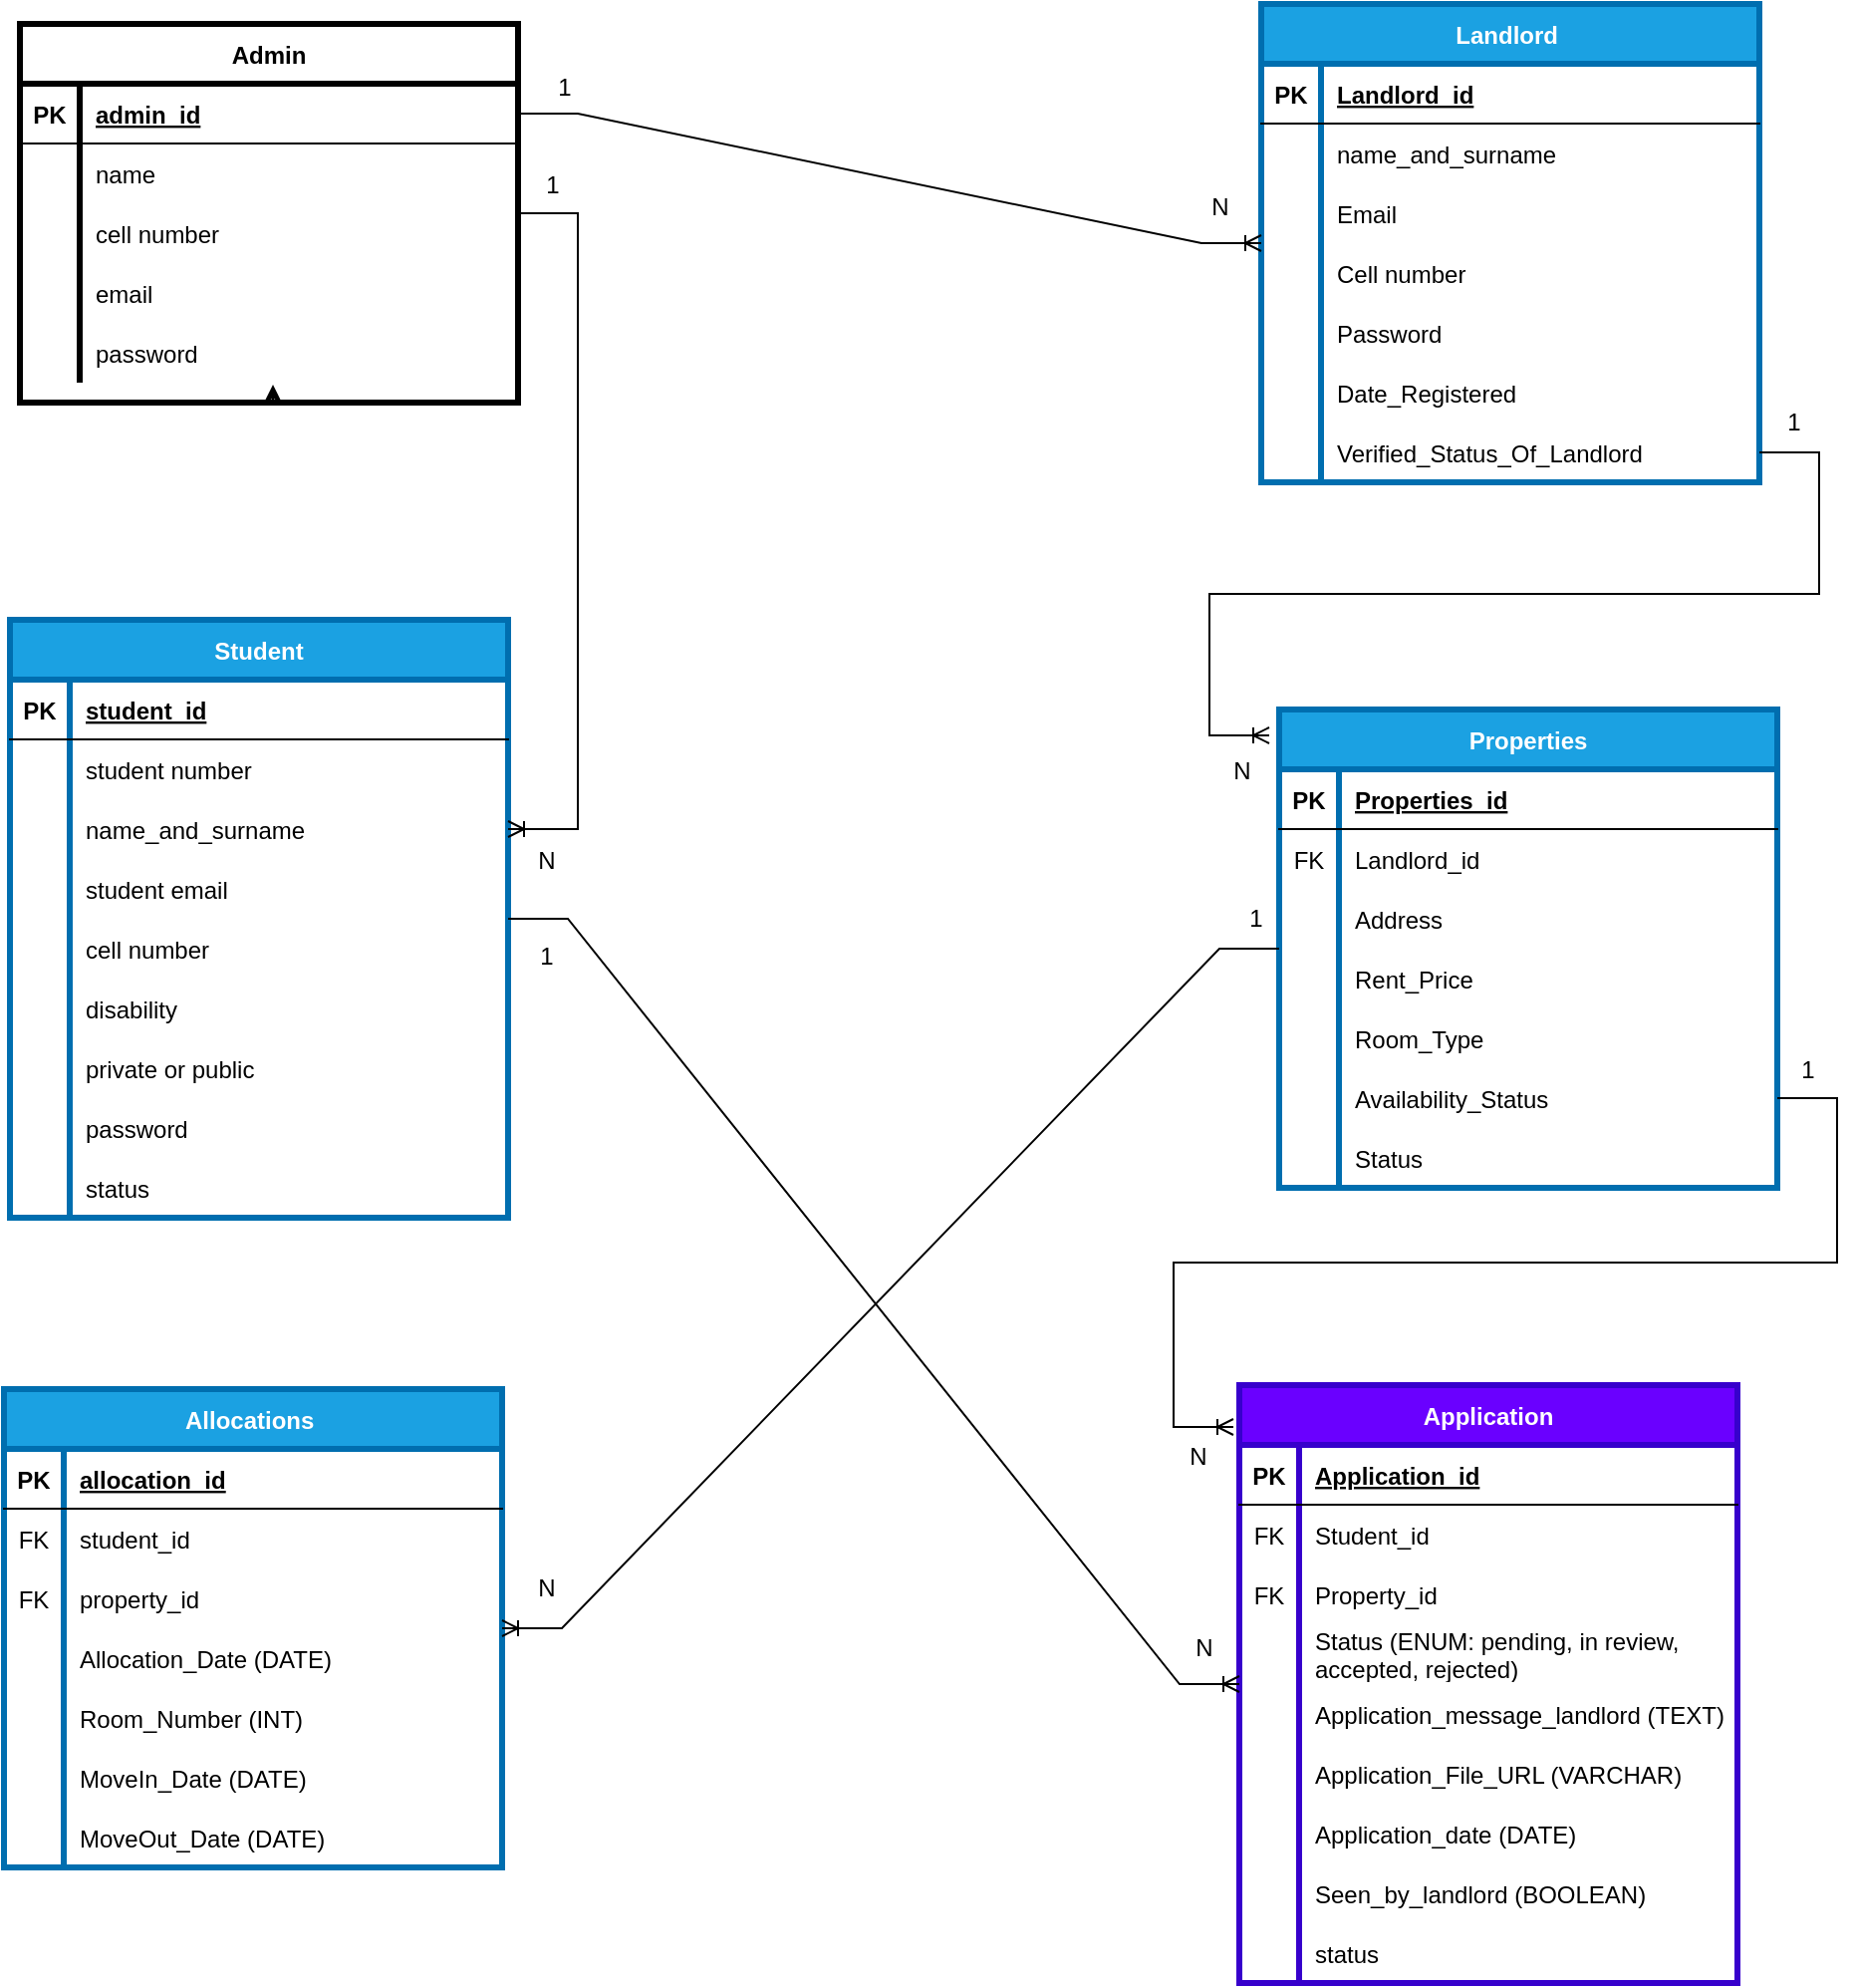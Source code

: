 <mxfile version="26.2.12">
  <diagram id="R2lEEEUBdFMjLlhIrx00" name="Page-1">
    <mxGraphModel dx="1580" dy="2187" grid="0" gridSize="10" guides="1" tooltips="1" connect="1" arrows="1" fold="1" page="1" pageScale="1" pageWidth="850" pageHeight="1100" background="light-dark(#FFFFFF,#333333)" math="0" shadow="0" extFonts="Permanent Marker^https://fonts.googleapis.com/css?family=Permanent+Marker">
      <root>
        <mxCell id="0" />
        <mxCell id="1" parent="0" />
        <mxCell id="C-vyLk0tnHw3VtMMgP7b-23" value="Admin" style="shape=table;startSize=30;container=1;collapsible=1;childLayout=tableLayout;fixedRows=1;rowLines=0;fontStyle=1;align=center;resizeLast=1;fillColor=light-dark(#FFFFFF,#FF0000);strokeColor=light-dark(#000000,#FF0000);strokeWidth=3;" parent="1" vertex="1">
          <mxGeometry x="159" y="-4" width="250" height="190" as="geometry" />
        </mxCell>
        <mxCell id="C-vyLk0tnHw3VtMMgP7b-24" value="" style="shape=partialRectangle;collapsible=0;dropTarget=0;pointerEvents=0;fillColor=none;points=[[0,0.5],[1,0.5]];portConstraint=eastwest;top=0;left=0;right=0;bottom=1;" parent="C-vyLk0tnHw3VtMMgP7b-23" vertex="1">
          <mxGeometry y="30" width="250" height="30" as="geometry" />
        </mxCell>
        <mxCell id="C-vyLk0tnHw3VtMMgP7b-25" value="PK" style="shape=partialRectangle;overflow=hidden;connectable=0;fillColor=none;top=0;left=0;bottom=0;right=0;fontStyle=1;" parent="C-vyLk0tnHw3VtMMgP7b-24" vertex="1">
          <mxGeometry width="30" height="30" as="geometry">
            <mxRectangle width="30" height="30" as="alternateBounds" />
          </mxGeometry>
        </mxCell>
        <mxCell id="C-vyLk0tnHw3VtMMgP7b-26" value="admin_id" style="shape=partialRectangle;overflow=hidden;connectable=0;fillColor=none;top=0;left=0;bottom=0;right=0;align=left;spacingLeft=6;fontStyle=5;" parent="C-vyLk0tnHw3VtMMgP7b-24" vertex="1">
          <mxGeometry x="30" width="220" height="30" as="geometry">
            <mxRectangle width="220" height="30" as="alternateBounds" />
          </mxGeometry>
        </mxCell>
        <mxCell id="C-vyLk0tnHw3VtMMgP7b-27" value="" style="shape=partialRectangle;collapsible=0;dropTarget=0;pointerEvents=0;fillColor=none;points=[[0,0.5],[1,0.5]];portConstraint=eastwest;top=0;left=0;right=0;bottom=0;" parent="C-vyLk0tnHw3VtMMgP7b-23" vertex="1">
          <mxGeometry y="60" width="250" height="30" as="geometry" />
        </mxCell>
        <mxCell id="C-vyLk0tnHw3VtMMgP7b-28" value="" style="shape=partialRectangle;overflow=hidden;connectable=0;fillColor=none;top=0;left=0;bottom=0;right=0;" parent="C-vyLk0tnHw3VtMMgP7b-27" vertex="1">
          <mxGeometry width="30" height="30" as="geometry">
            <mxRectangle width="30" height="30" as="alternateBounds" />
          </mxGeometry>
        </mxCell>
        <mxCell id="C-vyLk0tnHw3VtMMgP7b-29" value="name " style="shape=partialRectangle;overflow=hidden;connectable=0;fillColor=none;top=0;left=0;bottom=0;right=0;align=left;spacingLeft=6;" parent="C-vyLk0tnHw3VtMMgP7b-27" vertex="1">
          <mxGeometry x="30" width="220" height="30" as="geometry">
            <mxRectangle width="220" height="30" as="alternateBounds" />
          </mxGeometry>
        </mxCell>
        <mxCell id="-MiXcovGbyeg5kzN_aDn-31" style="shape=partialRectangle;collapsible=0;dropTarget=0;pointerEvents=0;fillColor=none;points=[[0,0.5],[1,0.5]];portConstraint=eastwest;top=0;left=0;right=0;bottom=0;" vertex="1" parent="C-vyLk0tnHw3VtMMgP7b-23">
          <mxGeometry y="90" width="250" height="30" as="geometry" />
        </mxCell>
        <mxCell id="-MiXcovGbyeg5kzN_aDn-32" style="shape=partialRectangle;overflow=hidden;connectable=0;fillColor=none;top=0;left=0;bottom=0;right=0;" vertex="1" parent="-MiXcovGbyeg5kzN_aDn-31">
          <mxGeometry width="30" height="30" as="geometry">
            <mxRectangle width="30" height="30" as="alternateBounds" />
          </mxGeometry>
        </mxCell>
        <mxCell id="-MiXcovGbyeg5kzN_aDn-33" value="cell number " style="shape=partialRectangle;overflow=hidden;connectable=0;fillColor=none;top=0;left=0;bottom=0;right=0;align=left;spacingLeft=6;" vertex="1" parent="-MiXcovGbyeg5kzN_aDn-31">
          <mxGeometry x="30" width="220" height="30" as="geometry">
            <mxRectangle width="220" height="30" as="alternateBounds" />
          </mxGeometry>
        </mxCell>
        <mxCell id="-MiXcovGbyeg5kzN_aDn-28" style="shape=partialRectangle;collapsible=0;dropTarget=0;pointerEvents=0;fillColor=none;points=[[0,0.5],[1,0.5]];portConstraint=eastwest;top=0;left=0;right=0;bottom=0;" vertex="1" parent="C-vyLk0tnHw3VtMMgP7b-23">
          <mxGeometry y="120" width="250" height="30" as="geometry" />
        </mxCell>
        <mxCell id="-MiXcovGbyeg5kzN_aDn-29" style="shape=partialRectangle;overflow=hidden;connectable=0;fillColor=none;top=0;left=0;bottom=0;right=0;strokeColor=light-dark(#000000,#FF0000);strokeWidth=3;" vertex="1" parent="-MiXcovGbyeg5kzN_aDn-28">
          <mxGeometry width="30" height="30" as="geometry">
            <mxRectangle width="30" height="30" as="alternateBounds" />
          </mxGeometry>
        </mxCell>
        <mxCell id="-MiXcovGbyeg5kzN_aDn-30" value="email" style="shape=partialRectangle;overflow=hidden;connectable=0;fillColor=none;top=0;left=0;bottom=0;right=0;align=left;spacingLeft=6;" vertex="1" parent="-MiXcovGbyeg5kzN_aDn-28">
          <mxGeometry x="30" width="220" height="30" as="geometry">
            <mxRectangle width="220" height="30" as="alternateBounds" />
          </mxGeometry>
        </mxCell>
        <mxCell id="-MiXcovGbyeg5kzN_aDn-25" style="shape=partialRectangle;collapsible=0;dropTarget=0;pointerEvents=0;fillColor=none;points=[[0,0.5],[1,0.5]];portConstraint=eastwest;top=0;left=0;right=0;bottom=0;" vertex="1" parent="C-vyLk0tnHw3VtMMgP7b-23">
          <mxGeometry y="150" width="250" height="30" as="geometry" />
        </mxCell>
        <mxCell id="-MiXcovGbyeg5kzN_aDn-26" style="shape=partialRectangle;overflow=hidden;connectable=0;fillColor=none;top=0;left=0;bottom=0;right=0;" vertex="1" parent="-MiXcovGbyeg5kzN_aDn-25">
          <mxGeometry width="30" height="30" as="geometry">
            <mxRectangle width="30" height="30" as="alternateBounds" />
          </mxGeometry>
        </mxCell>
        <mxCell id="-MiXcovGbyeg5kzN_aDn-27" value="password" style="shape=partialRectangle;overflow=hidden;connectable=0;fillColor=none;top=0;left=0;bottom=0;right=0;align=left;spacingLeft=6;" vertex="1" parent="-MiXcovGbyeg5kzN_aDn-25">
          <mxGeometry x="30" width="220" height="30" as="geometry">
            <mxRectangle width="220" height="30" as="alternateBounds" />
          </mxGeometry>
        </mxCell>
        <mxCell id="-MiXcovGbyeg5kzN_aDn-34" style="edgeStyle=orthogonalEdgeStyle;rounded=0;orthogonalLoop=1;jettySize=auto;html=1;exitX=0.5;exitY=1;exitDx=0;exitDy=0;entryX=0.508;entryY=1.033;entryDx=0;entryDy=0;entryPerimeter=0;" edge="1" parent="C-vyLk0tnHw3VtMMgP7b-23" source="C-vyLk0tnHw3VtMMgP7b-23" target="-MiXcovGbyeg5kzN_aDn-25">
          <mxGeometry relative="1" as="geometry" />
        </mxCell>
        <mxCell id="-MiXcovGbyeg5kzN_aDn-36" value="Student" style="shape=table;startSize=30;container=1;collapsible=1;childLayout=tableLayout;fixedRows=1;rowLines=0;fontStyle=1;align=center;resizeLast=1;fillColor=light-dark(#1BA1E2,#1805C4);fontColor=light-dark(#FFFFFF,#FFFFFF);strokeColor=light-dark(#006EAF,#280BE7);strokeWidth=3;labelBackgroundColor=none;" vertex="1" parent="1">
          <mxGeometry x="154" y="295" width="250" height="300" as="geometry" />
        </mxCell>
        <mxCell id="-MiXcovGbyeg5kzN_aDn-37" value="" style="shape=partialRectangle;collapsible=0;dropTarget=0;pointerEvents=0;fillColor=none;points=[[0,0.5],[1,0.5]];portConstraint=eastwest;top=0;left=0;right=0;bottom=1;" vertex="1" parent="-MiXcovGbyeg5kzN_aDn-36">
          <mxGeometry y="30" width="250" height="30" as="geometry" />
        </mxCell>
        <mxCell id="-MiXcovGbyeg5kzN_aDn-38" value="PK" style="shape=partialRectangle;overflow=hidden;connectable=0;fillColor=none;top=0;left=0;bottom=0;right=0;fontStyle=1;" vertex="1" parent="-MiXcovGbyeg5kzN_aDn-37">
          <mxGeometry width="30" height="30" as="geometry">
            <mxRectangle width="30" height="30" as="alternateBounds" />
          </mxGeometry>
        </mxCell>
        <mxCell id="-MiXcovGbyeg5kzN_aDn-39" value="student_id" style="shape=partialRectangle;overflow=hidden;connectable=0;fillColor=none;top=0;left=0;bottom=0;right=0;align=left;spacingLeft=6;fontStyle=5;" vertex="1" parent="-MiXcovGbyeg5kzN_aDn-37">
          <mxGeometry x="30" width="220" height="30" as="geometry">
            <mxRectangle width="220" height="30" as="alternateBounds" />
          </mxGeometry>
        </mxCell>
        <mxCell id="-MiXcovGbyeg5kzN_aDn-40" value="" style="shape=partialRectangle;collapsible=0;dropTarget=0;pointerEvents=0;fillColor=none;points=[[0,0.5],[1,0.5]];portConstraint=eastwest;top=0;left=0;right=0;bottom=0;" vertex="1" parent="-MiXcovGbyeg5kzN_aDn-36">
          <mxGeometry y="60" width="250" height="30" as="geometry" />
        </mxCell>
        <mxCell id="-MiXcovGbyeg5kzN_aDn-41" value="" style="shape=partialRectangle;overflow=hidden;connectable=0;fillColor=none;top=0;left=0;bottom=0;right=0;" vertex="1" parent="-MiXcovGbyeg5kzN_aDn-40">
          <mxGeometry width="30" height="30" as="geometry">
            <mxRectangle width="30" height="30" as="alternateBounds" />
          </mxGeometry>
        </mxCell>
        <mxCell id="-MiXcovGbyeg5kzN_aDn-42" value="student number" style="shape=partialRectangle;overflow=hidden;connectable=0;fillColor=none;top=0;left=0;bottom=0;right=0;align=left;spacingLeft=6;" vertex="1" parent="-MiXcovGbyeg5kzN_aDn-40">
          <mxGeometry x="30" width="220" height="30" as="geometry">
            <mxRectangle width="220" height="30" as="alternateBounds" />
          </mxGeometry>
        </mxCell>
        <mxCell id="-MiXcovGbyeg5kzN_aDn-43" style="shape=partialRectangle;collapsible=0;dropTarget=0;pointerEvents=0;fillColor=none;points=[[0,0.5],[1,0.5]];portConstraint=eastwest;top=0;left=0;right=0;bottom=0;" vertex="1" parent="-MiXcovGbyeg5kzN_aDn-36">
          <mxGeometry y="90" width="250" height="30" as="geometry" />
        </mxCell>
        <mxCell id="-MiXcovGbyeg5kzN_aDn-44" style="shape=partialRectangle;overflow=hidden;connectable=0;fillColor=none;top=0;left=0;bottom=0;right=0;" vertex="1" parent="-MiXcovGbyeg5kzN_aDn-43">
          <mxGeometry width="30" height="30" as="geometry">
            <mxRectangle width="30" height="30" as="alternateBounds" />
          </mxGeometry>
        </mxCell>
        <mxCell id="-MiXcovGbyeg5kzN_aDn-45" value="name_and_surname" style="shape=partialRectangle;overflow=hidden;connectable=0;fillColor=none;top=0;left=0;bottom=0;right=0;align=left;spacingLeft=6;" vertex="1" parent="-MiXcovGbyeg5kzN_aDn-43">
          <mxGeometry x="30" width="220" height="30" as="geometry">
            <mxRectangle width="220" height="30" as="alternateBounds" />
          </mxGeometry>
        </mxCell>
        <mxCell id="-MiXcovGbyeg5kzN_aDn-46" value="" style="shape=partialRectangle;collapsible=0;dropTarget=0;pointerEvents=0;fillColor=none;points=[[0,0.5],[1,0.5]];portConstraint=eastwest;top=0;left=0;right=0;bottom=0;" vertex="1" parent="-MiXcovGbyeg5kzN_aDn-36">
          <mxGeometry y="120" width="250" height="30" as="geometry" />
        </mxCell>
        <mxCell id="-MiXcovGbyeg5kzN_aDn-47" value="" style="shape=partialRectangle;overflow=hidden;connectable=0;fillColor=none;top=0;left=0;bottom=0;right=0;" vertex="1" parent="-MiXcovGbyeg5kzN_aDn-46">
          <mxGeometry width="30" height="30" as="geometry">
            <mxRectangle width="30" height="30" as="alternateBounds" />
          </mxGeometry>
        </mxCell>
        <mxCell id="-MiXcovGbyeg5kzN_aDn-48" value="student email" style="shape=partialRectangle;overflow=hidden;connectable=0;fillColor=none;top=0;left=0;bottom=0;right=0;align=left;spacingLeft=6;" vertex="1" parent="-MiXcovGbyeg5kzN_aDn-46">
          <mxGeometry x="30" width="220" height="30" as="geometry">
            <mxRectangle width="220" height="30" as="alternateBounds" />
          </mxGeometry>
        </mxCell>
        <mxCell id="-MiXcovGbyeg5kzN_aDn-49" style="shape=partialRectangle;collapsible=0;dropTarget=0;pointerEvents=0;fillColor=none;points=[[0,0.5],[1,0.5]];portConstraint=eastwest;top=0;left=0;right=0;bottom=0;" vertex="1" parent="-MiXcovGbyeg5kzN_aDn-36">
          <mxGeometry y="150" width="250" height="30" as="geometry" />
        </mxCell>
        <mxCell id="-MiXcovGbyeg5kzN_aDn-50" style="shape=partialRectangle;overflow=hidden;connectable=0;fillColor=none;top=0;left=0;bottom=0;right=0;" vertex="1" parent="-MiXcovGbyeg5kzN_aDn-49">
          <mxGeometry width="30" height="30" as="geometry">
            <mxRectangle width="30" height="30" as="alternateBounds" />
          </mxGeometry>
        </mxCell>
        <mxCell id="-MiXcovGbyeg5kzN_aDn-51" value="cell number" style="shape=partialRectangle;overflow=hidden;connectable=0;fillColor=none;top=0;left=0;bottom=0;right=0;align=left;spacingLeft=6;" vertex="1" parent="-MiXcovGbyeg5kzN_aDn-49">
          <mxGeometry x="30" width="220" height="30" as="geometry">
            <mxRectangle width="220" height="30" as="alternateBounds" />
          </mxGeometry>
        </mxCell>
        <mxCell id="-MiXcovGbyeg5kzN_aDn-52" style="shape=partialRectangle;collapsible=0;dropTarget=0;pointerEvents=0;fillColor=none;points=[[0,0.5],[1,0.5]];portConstraint=eastwest;top=0;left=0;right=0;bottom=0;" vertex="1" parent="-MiXcovGbyeg5kzN_aDn-36">
          <mxGeometry y="180" width="250" height="30" as="geometry" />
        </mxCell>
        <mxCell id="-MiXcovGbyeg5kzN_aDn-53" style="shape=partialRectangle;overflow=hidden;connectable=0;fillColor=none;top=0;left=0;bottom=0;right=0;" vertex="1" parent="-MiXcovGbyeg5kzN_aDn-52">
          <mxGeometry width="30" height="30" as="geometry">
            <mxRectangle width="30" height="30" as="alternateBounds" />
          </mxGeometry>
        </mxCell>
        <mxCell id="-MiXcovGbyeg5kzN_aDn-54" value="disability" style="shape=partialRectangle;overflow=hidden;connectable=0;fillColor=none;top=0;left=0;bottom=0;right=0;align=left;spacingLeft=6;" vertex="1" parent="-MiXcovGbyeg5kzN_aDn-52">
          <mxGeometry x="30" width="220" height="30" as="geometry">
            <mxRectangle width="220" height="30" as="alternateBounds" />
          </mxGeometry>
        </mxCell>
        <mxCell id="-MiXcovGbyeg5kzN_aDn-55" style="shape=partialRectangle;collapsible=0;dropTarget=0;pointerEvents=0;fillColor=none;points=[[0,0.5],[1,0.5]];portConstraint=eastwest;top=0;left=0;right=0;bottom=0;" vertex="1" parent="-MiXcovGbyeg5kzN_aDn-36">
          <mxGeometry y="210" width="250" height="30" as="geometry" />
        </mxCell>
        <mxCell id="-MiXcovGbyeg5kzN_aDn-56" style="shape=partialRectangle;overflow=hidden;connectable=0;fillColor=none;top=0;left=0;bottom=0;right=0;" vertex="1" parent="-MiXcovGbyeg5kzN_aDn-55">
          <mxGeometry width="30" height="30" as="geometry">
            <mxRectangle width="30" height="30" as="alternateBounds" />
          </mxGeometry>
        </mxCell>
        <mxCell id="-MiXcovGbyeg5kzN_aDn-57" value="private or public" style="shape=partialRectangle;overflow=hidden;connectable=0;fillColor=none;top=0;left=0;bottom=0;right=0;align=left;spacingLeft=6;" vertex="1" parent="-MiXcovGbyeg5kzN_aDn-55">
          <mxGeometry x="30" width="220" height="30" as="geometry">
            <mxRectangle width="220" height="30" as="alternateBounds" />
          </mxGeometry>
        </mxCell>
        <mxCell id="-MiXcovGbyeg5kzN_aDn-58" style="shape=partialRectangle;collapsible=0;dropTarget=0;pointerEvents=0;fillColor=none;points=[[0,0.5],[1,0.5]];portConstraint=eastwest;top=0;left=0;right=0;bottom=0;" vertex="1" parent="-MiXcovGbyeg5kzN_aDn-36">
          <mxGeometry y="240" width="250" height="30" as="geometry" />
        </mxCell>
        <mxCell id="-MiXcovGbyeg5kzN_aDn-59" style="shape=partialRectangle;overflow=hidden;connectable=0;fillColor=none;top=0;left=0;bottom=0;right=0;" vertex="1" parent="-MiXcovGbyeg5kzN_aDn-58">
          <mxGeometry width="30" height="30" as="geometry">
            <mxRectangle width="30" height="30" as="alternateBounds" />
          </mxGeometry>
        </mxCell>
        <mxCell id="-MiXcovGbyeg5kzN_aDn-60" value="password" style="shape=partialRectangle;overflow=hidden;connectable=0;fillColor=none;top=0;left=0;bottom=0;right=0;align=left;spacingLeft=6;" vertex="1" parent="-MiXcovGbyeg5kzN_aDn-58">
          <mxGeometry x="30" width="220" height="30" as="geometry">
            <mxRectangle width="220" height="30" as="alternateBounds" />
          </mxGeometry>
        </mxCell>
        <mxCell id="-MiXcovGbyeg5kzN_aDn-61" style="shape=partialRectangle;collapsible=0;dropTarget=0;pointerEvents=0;fillColor=none;points=[[0,0.5],[1,0.5]];portConstraint=eastwest;top=0;left=0;right=0;bottom=0;" vertex="1" parent="-MiXcovGbyeg5kzN_aDn-36">
          <mxGeometry y="270" width="250" height="30" as="geometry" />
        </mxCell>
        <mxCell id="-MiXcovGbyeg5kzN_aDn-62" style="shape=partialRectangle;overflow=hidden;connectable=0;fillColor=none;top=0;left=0;bottom=0;right=0;" vertex="1" parent="-MiXcovGbyeg5kzN_aDn-61">
          <mxGeometry width="30" height="30" as="geometry">
            <mxRectangle width="30" height="30" as="alternateBounds" />
          </mxGeometry>
        </mxCell>
        <mxCell id="-MiXcovGbyeg5kzN_aDn-63" value="status" style="shape=partialRectangle;overflow=hidden;connectable=0;fillColor=none;top=0;left=0;bottom=0;right=0;align=left;spacingLeft=6;" vertex="1" parent="-MiXcovGbyeg5kzN_aDn-61">
          <mxGeometry x="30" width="220" height="30" as="geometry">
            <mxRectangle width="220" height="30" as="alternateBounds" />
          </mxGeometry>
        </mxCell>
        <mxCell id="-MiXcovGbyeg5kzN_aDn-64" value="Properties" style="shape=table;startSize=30;container=1;collapsible=1;childLayout=tableLayout;fixedRows=1;rowLines=0;fontStyle=1;align=center;resizeLast=1;fillColor=light-dark(#1BA1E2,#8F00FF);fontColor=light-dark(#FFFFFF,#FFFFFF);strokeColor=light-dark(#006EAF,#8F00FF);strokeWidth=3;labelBackgroundColor=none;" vertex="1" parent="1">
          <mxGeometry x="791" y="340" width="250" height="240" as="geometry" />
        </mxCell>
        <mxCell id="-MiXcovGbyeg5kzN_aDn-65" value="" style="shape=partialRectangle;collapsible=0;dropTarget=0;pointerEvents=0;fillColor=none;points=[[0,0.5],[1,0.5]];portConstraint=eastwest;top=0;left=0;right=0;bottom=1;" vertex="1" parent="-MiXcovGbyeg5kzN_aDn-64">
          <mxGeometry y="30" width="250" height="30" as="geometry" />
        </mxCell>
        <mxCell id="-MiXcovGbyeg5kzN_aDn-66" value="PK" style="shape=partialRectangle;overflow=hidden;connectable=0;fillColor=none;top=0;left=0;bottom=0;right=0;fontStyle=1;" vertex="1" parent="-MiXcovGbyeg5kzN_aDn-65">
          <mxGeometry width="30" height="30" as="geometry">
            <mxRectangle width="30" height="30" as="alternateBounds" />
          </mxGeometry>
        </mxCell>
        <mxCell id="-MiXcovGbyeg5kzN_aDn-67" value="Properties_id" style="shape=partialRectangle;overflow=hidden;connectable=0;fillColor=none;top=0;left=0;bottom=0;right=0;align=left;spacingLeft=6;fontStyle=5;" vertex="1" parent="-MiXcovGbyeg5kzN_aDn-65">
          <mxGeometry x="30" width="220" height="30" as="geometry">
            <mxRectangle width="220" height="30" as="alternateBounds" />
          </mxGeometry>
        </mxCell>
        <mxCell id="-MiXcovGbyeg5kzN_aDn-68" value="" style="shape=partialRectangle;collapsible=0;dropTarget=0;pointerEvents=0;fillColor=none;points=[[0,0.5],[1,0.5]];portConstraint=eastwest;top=0;left=0;right=0;bottom=0;" vertex="1" parent="-MiXcovGbyeg5kzN_aDn-64">
          <mxGeometry y="60" width="250" height="30" as="geometry" />
        </mxCell>
        <mxCell id="-MiXcovGbyeg5kzN_aDn-69" value="FK" style="shape=partialRectangle;overflow=hidden;connectable=0;fillColor=none;top=0;left=0;bottom=0;right=0;" vertex="1" parent="-MiXcovGbyeg5kzN_aDn-68">
          <mxGeometry width="30" height="30" as="geometry">
            <mxRectangle width="30" height="30" as="alternateBounds" />
          </mxGeometry>
        </mxCell>
        <mxCell id="-MiXcovGbyeg5kzN_aDn-70" value="Landlord_id" style="shape=partialRectangle;overflow=hidden;connectable=0;fillColor=none;top=0;left=0;bottom=0;right=0;align=left;spacingLeft=6;" vertex="1" parent="-MiXcovGbyeg5kzN_aDn-68">
          <mxGeometry x="30" width="220" height="30" as="geometry">
            <mxRectangle width="220" height="30" as="alternateBounds" />
          </mxGeometry>
        </mxCell>
        <mxCell id="-MiXcovGbyeg5kzN_aDn-71" style="shape=partialRectangle;collapsible=0;dropTarget=0;pointerEvents=0;fillColor=none;points=[[0,0.5],[1,0.5]];portConstraint=eastwest;top=0;left=0;right=0;bottom=0;" vertex="1" parent="-MiXcovGbyeg5kzN_aDn-64">
          <mxGeometry y="90" width="250" height="30" as="geometry" />
        </mxCell>
        <mxCell id="-MiXcovGbyeg5kzN_aDn-72" style="shape=partialRectangle;overflow=hidden;connectable=0;fillColor=none;top=0;left=0;bottom=0;right=0;" vertex="1" parent="-MiXcovGbyeg5kzN_aDn-71">
          <mxGeometry width="30" height="30" as="geometry">
            <mxRectangle width="30" height="30" as="alternateBounds" />
          </mxGeometry>
        </mxCell>
        <mxCell id="-MiXcovGbyeg5kzN_aDn-73" value="Address" style="shape=partialRectangle;overflow=hidden;connectable=0;fillColor=none;top=0;left=0;bottom=0;right=0;align=left;spacingLeft=6;" vertex="1" parent="-MiXcovGbyeg5kzN_aDn-71">
          <mxGeometry x="30" width="220" height="30" as="geometry">
            <mxRectangle width="220" height="30" as="alternateBounds" />
          </mxGeometry>
        </mxCell>
        <mxCell id="-MiXcovGbyeg5kzN_aDn-74" value="" style="shape=partialRectangle;collapsible=0;dropTarget=0;pointerEvents=0;fillColor=none;points=[[0,0.5],[1,0.5]];portConstraint=eastwest;top=0;left=0;right=0;bottom=0;" vertex="1" parent="-MiXcovGbyeg5kzN_aDn-64">
          <mxGeometry y="120" width="250" height="30" as="geometry" />
        </mxCell>
        <mxCell id="-MiXcovGbyeg5kzN_aDn-75" value="" style="shape=partialRectangle;overflow=hidden;connectable=0;fillColor=none;top=0;left=0;bottom=0;right=0;" vertex="1" parent="-MiXcovGbyeg5kzN_aDn-74">
          <mxGeometry width="30" height="30" as="geometry">
            <mxRectangle width="30" height="30" as="alternateBounds" />
          </mxGeometry>
        </mxCell>
        <mxCell id="-MiXcovGbyeg5kzN_aDn-76" value="Rent_Price" style="shape=partialRectangle;overflow=hidden;connectable=0;fillColor=none;top=0;left=0;bottom=0;right=0;align=left;spacingLeft=6;" vertex="1" parent="-MiXcovGbyeg5kzN_aDn-74">
          <mxGeometry x="30" width="220" height="30" as="geometry">
            <mxRectangle width="220" height="30" as="alternateBounds" />
          </mxGeometry>
        </mxCell>
        <mxCell id="-MiXcovGbyeg5kzN_aDn-77" style="shape=partialRectangle;collapsible=0;dropTarget=0;pointerEvents=0;fillColor=none;points=[[0,0.5],[1,0.5]];portConstraint=eastwest;top=0;left=0;right=0;bottom=0;" vertex="1" parent="-MiXcovGbyeg5kzN_aDn-64">
          <mxGeometry y="150" width="250" height="30" as="geometry" />
        </mxCell>
        <mxCell id="-MiXcovGbyeg5kzN_aDn-78" style="shape=partialRectangle;overflow=hidden;connectable=0;fillColor=none;top=0;left=0;bottom=0;right=0;" vertex="1" parent="-MiXcovGbyeg5kzN_aDn-77">
          <mxGeometry width="30" height="30" as="geometry">
            <mxRectangle width="30" height="30" as="alternateBounds" />
          </mxGeometry>
        </mxCell>
        <mxCell id="-MiXcovGbyeg5kzN_aDn-79" value="Room_Type" style="shape=partialRectangle;overflow=hidden;connectable=0;fillColor=none;top=0;left=0;bottom=0;right=0;align=left;spacingLeft=6;" vertex="1" parent="-MiXcovGbyeg5kzN_aDn-77">
          <mxGeometry x="30" width="220" height="30" as="geometry">
            <mxRectangle width="220" height="30" as="alternateBounds" />
          </mxGeometry>
        </mxCell>
        <mxCell id="-MiXcovGbyeg5kzN_aDn-80" style="shape=partialRectangle;collapsible=0;dropTarget=0;pointerEvents=0;fillColor=none;points=[[0,0.5],[1,0.5]];portConstraint=eastwest;top=0;left=0;right=0;bottom=0;" vertex="1" parent="-MiXcovGbyeg5kzN_aDn-64">
          <mxGeometry y="180" width="250" height="30" as="geometry" />
        </mxCell>
        <mxCell id="-MiXcovGbyeg5kzN_aDn-81" style="shape=partialRectangle;overflow=hidden;connectable=0;fillColor=none;top=0;left=0;bottom=0;right=0;" vertex="1" parent="-MiXcovGbyeg5kzN_aDn-80">
          <mxGeometry width="30" height="30" as="geometry">
            <mxRectangle width="30" height="30" as="alternateBounds" />
          </mxGeometry>
        </mxCell>
        <mxCell id="-MiXcovGbyeg5kzN_aDn-82" value="Availability_Status" style="shape=partialRectangle;overflow=hidden;connectable=0;fillColor=none;top=0;left=0;bottom=0;right=0;align=left;spacingLeft=6;" vertex="1" parent="-MiXcovGbyeg5kzN_aDn-80">
          <mxGeometry x="30" width="220" height="30" as="geometry">
            <mxRectangle width="220" height="30" as="alternateBounds" />
          </mxGeometry>
        </mxCell>
        <mxCell id="-MiXcovGbyeg5kzN_aDn-166" style="shape=partialRectangle;collapsible=0;dropTarget=0;pointerEvents=0;fillColor=none;points=[[0,0.5],[1,0.5]];portConstraint=eastwest;top=0;left=0;right=0;bottom=0;" vertex="1" parent="-MiXcovGbyeg5kzN_aDn-64">
          <mxGeometry y="210" width="250" height="30" as="geometry" />
        </mxCell>
        <mxCell id="-MiXcovGbyeg5kzN_aDn-167" style="shape=partialRectangle;overflow=hidden;connectable=0;fillColor=none;top=0;left=0;bottom=0;right=0;" vertex="1" parent="-MiXcovGbyeg5kzN_aDn-166">
          <mxGeometry width="30" height="30" as="geometry">
            <mxRectangle width="30" height="30" as="alternateBounds" />
          </mxGeometry>
        </mxCell>
        <mxCell id="-MiXcovGbyeg5kzN_aDn-168" value="Status" style="shape=partialRectangle;overflow=hidden;connectable=0;fillColor=none;top=0;left=0;bottom=0;right=0;align=left;spacingLeft=6;" vertex="1" parent="-MiXcovGbyeg5kzN_aDn-166">
          <mxGeometry x="30" width="220" height="30" as="geometry">
            <mxRectangle width="220" height="30" as="alternateBounds" />
          </mxGeometry>
        </mxCell>
        <mxCell id="-MiXcovGbyeg5kzN_aDn-92" value="Application" style="shape=table;startSize=30;container=1;collapsible=1;childLayout=tableLayout;fixedRows=1;rowLines=0;fontStyle=1;align=center;resizeLast=1;fillColor=light-dark(#6A00FF,#CC00CC);fontColor=#ffffff;strokeColor=light-dark(#3700CC,#CC00CC);strokeWidth=3;labelBackgroundColor=none;" vertex="1" parent="1">
          <mxGeometry x="771" y="679" width="250" height="300" as="geometry" />
        </mxCell>
        <mxCell id="-MiXcovGbyeg5kzN_aDn-93" value="" style="shape=partialRectangle;collapsible=0;dropTarget=0;pointerEvents=0;fillColor=none;points=[[0,0.5],[1,0.5]];portConstraint=eastwest;top=0;left=0;right=0;bottom=1;" vertex="1" parent="-MiXcovGbyeg5kzN_aDn-92">
          <mxGeometry y="30" width="250" height="30" as="geometry" />
        </mxCell>
        <mxCell id="-MiXcovGbyeg5kzN_aDn-94" value="PK" style="shape=partialRectangle;overflow=hidden;connectable=0;fillColor=none;top=0;left=0;bottom=0;right=0;fontStyle=1;" vertex="1" parent="-MiXcovGbyeg5kzN_aDn-93">
          <mxGeometry width="30" height="30" as="geometry">
            <mxRectangle width="30" height="30" as="alternateBounds" />
          </mxGeometry>
        </mxCell>
        <mxCell id="-MiXcovGbyeg5kzN_aDn-95" value="Application_id" style="shape=partialRectangle;overflow=hidden;connectable=0;fillColor=none;top=0;left=0;bottom=0;right=0;align=left;spacingLeft=6;fontStyle=5;" vertex="1" parent="-MiXcovGbyeg5kzN_aDn-93">
          <mxGeometry x="30" width="220" height="30" as="geometry">
            <mxRectangle width="220" height="30" as="alternateBounds" />
          </mxGeometry>
        </mxCell>
        <mxCell id="-MiXcovGbyeg5kzN_aDn-96" value="" style="shape=partialRectangle;collapsible=0;dropTarget=0;pointerEvents=0;fillColor=none;points=[[0,0.5],[1,0.5]];portConstraint=eastwest;top=0;left=0;right=0;bottom=0;" vertex="1" parent="-MiXcovGbyeg5kzN_aDn-92">
          <mxGeometry y="60" width="250" height="30" as="geometry" />
        </mxCell>
        <mxCell id="-MiXcovGbyeg5kzN_aDn-97" value="FK" style="shape=partialRectangle;overflow=hidden;connectable=0;fillColor=none;top=0;left=0;bottom=0;right=0;" vertex="1" parent="-MiXcovGbyeg5kzN_aDn-96">
          <mxGeometry width="30" height="30" as="geometry">
            <mxRectangle width="30" height="30" as="alternateBounds" />
          </mxGeometry>
        </mxCell>
        <mxCell id="-MiXcovGbyeg5kzN_aDn-98" value="Student_id" style="shape=partialRectangle;overflow=hidden;connectable=0;fillColor=none;top=0;left=0;bottom=0;right=0;align=left;spacingLeft=6;" vertex="1" parent="-MiXcovGbyeg5kzN_aDn-96">
          <mxGeometry x="30" width="220" height="30" as="geometry">
            <mxRectangle width="220" height="30" as="alternateBounds" />
          </mxGeometry>
        </mxCell>
        <mxCell id="-MiXcovGbyeg5kzN_aDn-99" style="shape=partialRectangle;collapsible=0;dropTarget=0;pointerEvents=0;fillColor=none;points=[[0,0.5],[1,0.5]];portConstraint=eastwest;top=0;left=0;right=0;bottom=0;" vertex="1" parent="-MiXcovGbyeg5kzN_aDn-92">
          <mxGeometry y="90" width="250" height="30" as="geometry" />
        </mxCell>
        <mxCell id="-MiXcovGbyeg5kzN_aDn-100" value="FK" style="shape=partialRectangle;overflow=hidden;connectable=0;fillColor=none;top=0;left=0;bottom=0;right=0;strokeColor=light-dark(#000000,#CC00CC);" vertex="1" parent="-MiXcovGbyeg5kzN_aDn-99">
          <mxGeometry width="30" height="30" as="geometry">
            <mxRectangle width="30" height="30" as="alternateBounds" />
          </mxGeometry>
        </mxCell>
        <mxCell id="-MiXcovGbyeg5kzN_aDn-101" value="Property_id" style="shape=partialRectangle;overflow=hidden;connectable=0;fillColor=none;top=0;left=0;bottom=0;right=0;align=left;spacingLeft=6;" vertex="1" parent="-MiXcovGbyeg5kzN_aDn-99">
          <mxGeometry x="30" width="220" height="30" as="geometry">
            <mxRectangle width="220" height="30" as="alternateBounds" />
          </mxGeometry>
        </mxCell>
        <mxCell id="-MiXcovGbyeg5kzN_aDn-102" value="" style="shape=partialRectangle;collapsible=0;dropTarget=0;pointerEvents=0;fillColor=none;points=[[0,0.5],[1,0.5]];portConstraint=eastwest;top=0;left=0;right=0;bottom=0;" vertex="1" parent="-MiXcovGbyeg5kzN_aDn-92">
          <mxGeometry y="120" width="250" height="30" as="geometry" />
        </mxCell>
        <mxCell id="-MiXcovGbyeg5kzN_aDn-103" value="" style="shape=partialRectangle;overflow=hidden;connectable=0;fillColor=none;top=0;left=0;bottom=0;right=0;" vertex="1" parent="-MiXcovGbyeg5kzN_aDn-102">
          <mxGeometry width="30" height="30" as="geometry">
            <mxRectangle width="30" height="30" as="alternateBounds" />
          </mxGeometry>
        </mxCell>
        <mxCell id="-MiXcovGbyeg5kzN_aDn-104" value="Status (ENUM: pending, in review,&#xa;accepted, rejected)" style="shape=partialRectangle;overflow=hidden;connectable=0;fillColor=none;top=0;left=0;bottom=0;right=0;align=left;spacingLeft=6;" vertex="1" parent="-MiXcovGbyeg5kzN_aDn-102">
          <mxGeometry x="30" width="220" height="30" as="geometry">
            <mxRectangle width="220" height="30" as="alternateBounds" />
          </mxGeometry>
        </mxCell>
        <mxCell id="-MiXcovGbyeg5kzN_aDn-105" style="shape=partialRectangle;collapsible=0;dropTarget=0;pointerEvents=0;fillColor=none;points=[[0,0.5],[1,0.5]];portConstraint=eastwest;top=0;left=0;right=0;bottom=0;" vertex="1" parent="-MiXcovGbyeg5kzN_aDn-92">
          <mxGeometry y="150" width="250" height="30" as="geometry" />
        </mxCell>
        <mxCell id="-MiXcovGbyeg5kzN_aDn-106" style="shape=partialRectangle;overflow=hidden;connectable=0;fillColor=none;top=0;left=0;bottom=0;right=0;" vertex="1" parent="-MiXcovGbyeg5kzN_aDn-105">
          <mxGeometry width="30" height="30" as="geometry">
            <mxRectangle width="30" height="30" as="alternateBounds" />
          </mxGeometry>
        </mxCell>
        <mxCell id="-MiXcovGbyeg5kzN_aDn-107" value="Application_message_landlord (TEXT)" style="shape=partialRectangle;overflow=hidden;connectable=0;fillColor=none;top=0;left=0;bottom=0;right=0;align=left;spacingLeft=6;" vertex="1" parent="-MiXcovGbyeg5kzN_aDn-105">
          <mxGeometry x="30" width="220" height="30" as="geometry">
            <mxRectangle width="220" height="30" as="alternateBounds" />
          </mxGeometry>
        </mxCell>
        <mxCell id="-MiXcovGbyeg5kzN_aDn-108" style="shape=partialRectangle;collapsible=0;dropTarget=0;pointerEvents=0;fillColor=none;points=[[0,0.5],[1,0.5]];portConstraint=eastwest;top=0;left=0;right=0;bottom=0;" vertex="1" parent="-MiXcovGbyeg5kzN_aDn-92">
          <mxGeometry y="180" width="250" height="30" as="geometry" />
        </mxCell>
        <mxCell id="-MiXcovGbyeg5kzN_aDn-109" style="shape=partialRectangle;overflow=hidden;connectable=0;fillColor=none;top=0;left=0;bottom=0;right=0;" vertex="1" parent="-MiXcovGbyeg5kzN_aDn-108">
          <mxGeometry width="30" height="30" as="geometry">
            <mxRectangle width="30" height="30" as="alternateBounds" />
          </mxGeometry>
        </mxCell>
        <mxCell id="-MiXcovGbyeg5kzN_aDn-110" value="Application_File_URL (VARCHAR)" style="shape=partialRectangle;overflow=hidden;connectable=0;fillColor=none;top=0;left=0;bottom=0;right=0;align=left;spacingLeft=6;" vertex="1" parent="-MiXcovGbyeg5kzN_aDn-108">
          <mxGeometry x="30" width="220" height="30" as="geometry">
            <mxRectangle width="220" height="30" as="alternateBounds" />
          </mxGeometry>
        </mxCell>
        <mxCell id="-MiXcovGbyeg5kzN_aDn-111" style="shape=partialRectangle;collapsible=0;dropTarget=0;pointerEvents=0;fillColor=none;points=[[0,0.5],[1,0.5]];portConstraint=eastwest;top=0;left=0;right=0;bottom=0;" vertex="1" parent="-MiXcovGbyeg5kzN_aDn-92">
          <mxGeometry y="210" width="250" height="30" as="geometry" />
        </mxCell>
        <mxCell id="-MiXcovGbyeg5kzN_aDn-112" style="shape=partialRectangle;overflow=hidden;connectable=0;fillColor=none;top=0;left=0;bottom=0;right=0;" vertex="1" parent="-MiXcovGbyeg5kzN_aDn-111">
          <mxGeometry width="30" height="30" as="geometry">
            <mxRectangle width="30" height="30" as="alternateBounds" />
          </mxGeometry>
        </mxCell>
        <mxCell id="-MiXcovGbyeg5kzN_aDn-113" value="Application_date (DATE)" style="shape=partialRectangle;overflow=hidden;connectable=0;fillColor=none;top=0;left=0;bottom=0;right=0;align=left;spacingLeft=6;" vertex="1" parent="-MiXcovGbyeg5kzN_aDn-111">
          <mxGeometry x="30" width="220" height="30" as="geometry">
            <mxRectangle width="220" height="30" as="alternateBounds" />
          </mxGeometry>
        </mxCell>
        <mxCell id="-MiXcovGbyeg5kzN_aDn-114" style="shape=partialRectangle;collapsible=0;dropTarget=0;pointerEvents=0;fillColor=none;points=[[0,0.5],[1,0.5]];portConstraint=eastwest;top=0;left=0;right=0;bottom=0;" vertex="1" parent="-MiXcovGbyeg5kzN_aDn-92">
          <mxGeometry y="240" width="250" height="30" as="geometry" />
        </mxCell>
        <mxCell id="-MiXcovGbyeg5kzN_aDn-115" style="shape=partialRectangle;overflow=hidden;connectable=0;fillColor=none;top=0;left=0;bottom=0;right=0;" vertex="1" parent="-MiXcovGbyeg5kzN_aDn-114">
          <mxGeometry width="30" height="30" as="geometry">
            <mxRectangle width="30" height="30" as="alternateBounds" />
          </mxGeometry>
        </mxCell>
        <mxCell id="-MiXcovGbyeg5kzN_aDn-116" value="Seen_by_landlord (BOOLEAN)" style="shape=partialRectangle;overflow=hidden;connectable=0;fillColor=none;top=0;left=0;bottom=0;right=0;align=left;spacingLeft=6;" vertex="1" parent="-MiXcovGbyeg5kzN_aDn-114">
          <mxGeometry x="30" width="220" height="30" as="geometry">
            <mxRectangle width="220" height="30" as="alternateBounds" />
          </mxGeometry>
        </mxCell>
        <mxCell id="-MiXcovGbyeg5kzN_aDn-117" style="shape=partialRectangle;collapsible=0;dropTarget=0;pointerEvents=0;fillColor=none;points=[[0,0.5],[1,0.5]];portConstraint=eastwest;top=0;left=0;right=0;bottom=0;" vertex="1" parent="-MiXcovGbyeg5kzN_aDn-92">
          <mxGeometry y="270" width="250" height="30" as="geometry" />
        </mxCell>
        <mxCell id="-MiXcovGbyeg5kzN_aDn-118" style="shape=partialRectangle;overflow=hidden;connectable=0;fillColor=none;top=0;left=0;bottom=0;right=0;" vertex="1" parent="-MiXcovGbyeg5kzN_aDn-117">
          <mxGeometry width="30" height="30" as="geometry">
            <mxRectangle width="30" height="30" as="alternateBounds" />
          </mxGeometry>
        </mxCell>
        <mxCell id="-MiXcovGbyeg5kzN_aDn-119" value="status" style="shape=partialRectangle;overflow=hidden;connectable=0;fillColor=none;top=0;left=0;bottom=0;right=0;align=left;spacingLeft=6;" vertex="1" parent="-MiXcovGbyeg5kzN_aDn-117">
          <mxGeometry x="30" width="220" height="30" as="geometry">
            <mxRectangle width="220" height="30" as="alternateBounds" />
          </mxGeometry>
        </mxCell>
        <mxCell id="-MiXcovGbyeg5kzN_aDn-120" value="Allocations " style="shape=table;startSize=30;container=1;collapsible=1;childLayout=tableLayout;fixedRows=1;rowLines=0;fontStyle=1;align=center;resizeLast=1;fillColor=light-dark(#1BA1E2,#00FF00);fontColor=light-dark(#FFFFFF,#000000);strokeColor=light-dark(#006EAF,#00FF00);strokeWidth=3;labelBackgroundColor=none;" vertex="1" parent="1">
          <mxGeometry x="151" y="681" width="250" height="240" as="geometry" />
        </mxCell>
        <mxCell id="-MiXcovGbyeg5kzN_aDn-121" value="" style="shape=partialRectangle;collapsible=0;dropTarget=0;pointerEvents=0;fillColor=none;points=[[0,0.5],[1,0.5]];portConstraint=eastwest;top=0;left=0;right=0;bottom=1;" vertex="1" parent="-MiXcovGbyeg5kzN_aDn-120">
          <mxGeometry y="30" width="250" height="30" as="geometry" />
        </mxCell>
        <mxCell id="-MiXcovGbyeg5kzN_aDn-122" value="PK" style="shape=partialRectangle;overflow=hidden;connectable=0;fillColor=none;top=0;left=0;bottom=0;right=0;fontStyle=1;" vertex="1" parent="-MiXcovGbyeg5kzN_aDn-121">
          <mxGeometry width="30" height="30" as="geometry">
            <mxRectangle width="30" height="30" as="alternateBounds" />
          </mxGeometry>
        </mxCell>
        <mxCell id="-MiXcovGbyeg5kzN_aDn-123" value="allocation_id" style="shape=partialRectangle;overflow=hidden;connectable=0;fillColor=none;top=0;left=0;bottom=0;right=0;align=left;spacingLeft=6;fontStyle=5;" vertex="1" parent="-MiXcovGbyeg5kzN_aDn-121">
          <mxGeometry x="30" width="220" height="30" as="geometry">
            <mxRectangle width="220" height="30" as="alternateBounds" />
          </mxGeometry>
        </mxCell>
        <mxCell id="-MiXcovGbyeg5kzN_aDn-124" value="" style="shape=partialRectangle;collapsible=0;dropTarget=0;pointerEvents=0;fillColor=none;points=[[0,0.5],[1,0.5]];portConstraint=eastwest;top=0;left=0;right=0;bottom=0;" vertex="1" parent="-MiXcovGbyeg5kzN_aDn-120">
          <mxGeometry y="60" width="250" height="30" as="geometry" />
        </mxCell>
        <mxCell id="-MiXcovGbyeg5kzN_aDn-125" value="FK" style="shape=partialRectangle;overflow=hidden;connectable=0;fillColor=none;top=0;left=0;bottom=0;right=0;" vertex="1" parent="-MiXcovGbyeg5kzN_aDn-124">
          <mxGeometry width="30" height="30" as="geometry">
            <mxRectangle width="30" height="30" as="alternateBounds" />
          </mxGeometry>
        </mxCell>
        <mxCell id="-MiXcovGbyeg5kzN_aDn-126" value="student_id" style="shape=partialRectangle;overflow=hidden;connectable=0;fillColor=none;top=0;left=0;bottom=0;right=0;align=left;spacingLeft=6;" vertex="1" parent="-MiXcovGbyeg5kzN_aDn-124">
          <mxGeometry x="30" width="220" height="30" as="geometry">
            <mxRectangle width="220" height="30" as="alternateBounds" />
          </mxGeometry>
        </mxCell>
        <mxCell id="-MiXcovGbyeg5kzN_aDn-127" style="shape=partialRectangle;collapsible=0;dropTarget=0;pointerEvents=0;fillColor=none;points=[[0,0.5],[1,0.5]];portConstraint=eastwest;top=0;left=0;right=0;bottom=0;" vertex="1" parent="-MiXcovGbyeg5kzN_aDn-120">
          <mxGeometry y="90" width="250" height="30" as="geometry" />
        </mxCell>
        <mxCell id="-MiXcovGbyeg5kzN_aDn-128" value="FK" style="shape=partialRectangle;overflow=hidden;connectable=0;fillColor=none;top=0;left=0;bottom=0;right=0;" vertex="1" parent="-MiXcovGbyeg5kzN_aDn-127">
          <mxGeometry width="30" height="30" as="geometry">
            <mxRectangle width="30" height="30" as="alternateBounds" />
          </mxGeometry>
        </mxCell>
        <mxCell id="-MiXcovGbyeg5kzN_aDn-129" value="property_id" style="shape=partialRectangle;overflow=hidden;connectable=0;fillColor=none;top=0;left=0;bottom=0;right=0;align=left;spacingLeft=6;" vertex="1" parent="-MiXcovGbyeg5kzN_aDn-127">
          <mxGeometry x="30" width="220" height="30" as="geometry">
            <mxRectangle width="220" height="30" as="alternateBounds" />
          </mxGeometry>
        </mxCell>
        <mxCell id="-MiXcovGbyeg5kzN_aDn-130" value="" style="shape=partialRectangle;collapsible=0;dropTarget=0;pointerEvents=0;fillColor=none;points=[[0,0.5],[1,0.5]];portConstraint=eastwest;top=0;left=0;right=0;bottom=0;" vertex="1" parent="-MiXcovGbyeg5kzN_aDn-120">
          <mxGeometry y="120" width="250" height="30" as="geometry" />
        </mxCell>
        <mxCell id="-MiXcovGbyeg5kzN_aDn-131" value="" style="shape=partialRectangle;overflow=hidden;connectable=0;fillColor=none;top=0;left=0;bottom=0;right=0;" vertex="1" parent="-MiXcovGbyeg5kzN_aDn-130">
          <mxGeometry width="30" height="30" as="geometry">
            <mxRectangle width="30" height="30" as="alternateBounds" />
          </mxGeometry>
        </mxCell>
        <mxCell id="-MiXcovGbyeg5kzN_aDn-132" value="Allocation_Date (DATE)" style="shape=partialRectangle;overflow=hidden;connectable=0;fillColor=none;top=0;left=0;bottom=0;right=0;align=left;spacingLeft=6;" vertex="1" parent="-MiXcovGbyeg5kzN_aDn-130">
          <mxGeometry x="30" width="220" height="30" as="geometry">
            <mxRectangle width="220" height="30" as="alternateBounds" />
          </mxGeometry>
        </mxCell>
        <mxCell id="-MiXcovGbyeg5kzN_aDn-149" style="shape=partialRectangle;collapsible=0;dropTarget=0;pointerEvents=0;fillColor=none;points=[[0,0.5],[1,0.5]];portConstraint=eastwest;top=0;left=0;right=0;bottom=0;" vertex="1" parent="-MiXcovGbyeg5kzN_aDn-120">
          <mxGeometry y="150" width="250" height="30" as="geometry" />
        </mxCell>
        <mxCell id="-MiXcovGbyeg5kzN_aDn-150" style="shape=partialRectangle;overflow=hidden;connectable=0;fillColor=none;top=0;left=0;bottom=0;right=0;" vertex="1" parent="-MiXcovGbyeg5kzN_aDn-149">
          <mxGeometry width="30" height="30" as="geometry">
            <mxRectangle width="30" height="30" as="alternateBounds" />
          </mxGeometry>
        </mxCell>
        <mxCell id="-MiXcovGbyeg5kzN_aDn-151" value="Room_Number (INT)" style="shape=partialRectangle;overflow=hidden;connectable=0;fillColor=none;top=0;left=0;bottom=0;right=0;align=left;spacingLeft=6;" vertex="1" parent="-MiXcovGbyeg5kzN_aDn-149">
          <mxGeometry x="30" width="220" height="30" as="geometry">
            <mxRectangle width="220" height="30" as="alternateBounds" />
          </mxGeometry>
        </mxCell>
        <mxCell id="-MiXcovGbyeg5kzN_aDn-152" style="shape=partialRectangle;collapsible=0;dropTarget=0;pointerEvents=0;fillColor=none;points=[[0,0.5],[1,0.5]];portConstraint=eastwest;top=0;left=0;right=0;bottom=0;" vertex="1" parent="-MiXcovGbyeg5kzN_aDn-120">
          <mxGeometry y="180" width="250" height="30" as="geometry" />
        </mxCell>
        <mxCell id="-MiXcovGbyeg5kzN_aDn-153" style="shape=partialRectangle;overflow=hidden;connectable=0;fillColor=none;top=0;left=0;bottom=0;right=0;" vertex="1" parent="-MiXcovGbyeg5kzN_aDn-152">
          <mxGeometry width="30" height="30" as="geometry">
            <mxRectangle width="30" height="30" as="alternateBounds" />
          </mxGeometry>
        </mxCell>
        <mxCell id="-MiXcovGbyeg5kzN_aDn-154" value="MoveIn_Date (DATE)" style="shape=partialRectangle;overflow=hidden;connectable=0;fillColor=none;top=0;left=0;bottom=0;right=0;align=left;spacingLeft=6;" vertex="1" parent="-MiXcovGbyeg5kzN_aDn-152">
          <mxGeometry x="30" width="220" height="30" as="geometry">
            <mxRectangle width="220" height="30" as="alternateBounds" />
          </mxGeometry>
        </mxCell>
        <mxCell id="-MiXcovGbyeg5kzN_aDn-155" style="shape=partialRectangle;collapsible=0;dropTarget=0;pointerEvents=0;fillColor=none;points=[[0,0.5],[1,0.5]];portConstraint=eastwest;top=0;left=0;right=0;bottom=0;" vertex="1" parent="-MiXcovGbyeg5kzN_aDn-120">
          <mxGeometry y="210" width="250" height="30" as="geometry" />
        </mxCell>
        <mxCell id="-MiXcovGbyeg5kzN_aDn-156" style="shape=partialRectangle;overflow=hidden;connectable=0;fillColor=none;top=0;left=0;bottom=0;right=0;" vertex="1" parent="-MiXcovGbyeg5kzN_aDn-155">
          <mxGeometry width="30" height="30" as="geometry">
            <mxRectangle width="30" height="30" as="alternateBounds" />
          </mxGeometry>
        </mxCell>
        <mxCell id="-MiXcovGbyeg5kzN_aDn-157" value="MoveOut_Date (DATE)" style="shape=partialRectangle;overflow=hidden;connectable=0;fillColor=none;top=0;left=0;bottom=0;right=0;align=left;spacingLeft=6;" vertex="1" parent="-MiXcovGbyeg5kzN_aDn-155">
          <mxGeometry x="30" width="220" height="30" as="geometry">
            <mxRectangle width="220" height="30" as="alternateBounds" />
          </mxGeometry>
        </mxCell>
        <mxCell id="C-vyLk0tnHw3VtMMgP7b-2" value="Landlord " style="shape=table;startSize=30;container=1;collapsible=1;childLayout=tableLayout;fixedRows=1;rowLines=0;fontStyle=1;align=center;resizeLast=1;fillColor=light-dark(#1BA1E2,#5CAFC4);fontColor=light-dark(#FFFFFF,#FFFFFF);strokeColor=light-dark(#006EAF,#5CAFC4);strokeWidth=3;labelBackgroundColor=none;" parent="1" vertex="1">
          <mxGeometry x="782" y="-14" width="250" height="240" as="geometry" />
        </mxCell>
        <mxCell id="C-vyLk0tnHw3VtMMgP7b-3" value="" style="shape=partialRectangle;collapsible=0;dropTarget=0;pointerEvents=0;fillColor=none;points=[[0,0.5],[1,0.5]];portConstraint=eastwest;top=0;left=0;right=0;bottom=1;" parent="C-vyLk0tnHw3VtMMgP7b-2" vertex="1">
          <mxGeometry y="30" width="250" height="30" as="geometry" />
        </mxCell>
        <mxCell id="C-vyLk0tnHw3VtMMgP7b-4" value="PK" style="shape=partialRectangle;overflow=hidden;connectable=0;fillColor=none;top=0;left=0;bottom=0;right=0;fontStyle=1;" parent="C-vyLk0tnHw3VtMMgP7b-3" vertex="1">
          <mxGeometry width="30" height="30" as="geometry">
            <mxRectangle width="30" height="30" as="alternateBounds" />
          </mxGeometry>
        </mxCell>
        <mxCell id="C-vyLk0tnHw3VtMMgP7b-5" value="Landlord_id" style="shape=partialRectangle;overflow=hidden;connectable=0;fillColor=none;top=0;left=0;bottom=0;right=0;align=left;spacingLeft=6;fontStyle=5;" parent="C-vyLk0tnHw3VtMMgP7b-3" vertex="1">
          <mxGeometry x="30" width="220" height="30" as="geometry">
            <mxRectangle width="220" height="30" as="alternateBounds" />
          </mxGeometry>
        </mxCell>
        <mxCell id="-MiXcovGbyeg5kzN_aDn-10" style="shape=partialRectangle;collapsible=0;dropTarget=0;pointerEvents=0;fillColor=none;points=[[0,0.5],[1,0.5]];portConstraint=eastwest;top=0;left=0;right=0;bottom=0;strokeColor=light-dark(#000000,#5CAFC4);" vertex="1" parent="C-vyLk0tnHw3VtMMgP7b-2">
          <mxGeometry y="60" width="250" height="30" as="geometry" />
        </mxCell>
        <mxCell id="-MiXcovGbyeg5kzN_aDn-11" style="shape=partialRectangle;overflow=hidden;connectable=0;fillColor=none;top=0;left=0;bottom=0;right=0;" vertex="1" parent="-MiXcovGbyeg5kzN_aDn-10">
          <mxGeometry width="30" height="30" as="geometry">
            <mxRectangle width="30" height="30" as="alternateBounds" />
          </mxGeometry>
        </mxCell>
        <mxCell id="-MiXcovGbyeg5kzN_aDn-12" value="name_and_surname" style="shape=partialRectangle;overflow=hidden;connectable=0;fillColor=none;top=0;left=0;bottom=0;right=0;align=left;spacingLeft=6;" vertex="1" parent="-MiXcovGbyeg5kzN_aDn-10">
          <mxGeometry x="30" width="220" height="30" as="geometry">
            <mxRectangle width="220" height="30" as="alternateBounds" />
          </mxGeometry>
        </mxCell>
        <mxCell id="C-vyLk0tnHw3VtMMgP7b-9" value="" style="shape=partialRectangle;collapsible=0;dropTarget=0;pointerEvents=0;fillColor=none;points=[[0,0.5],[1,0.5]];portConstraint=eastwest;top=0;left=0;right=0;bottom=0;" parent="C-vyLk0tnHw3VtMMgP7b-2" vertex="1">
          <mxGeometry y="90" width="250" height="30" as="geometry" />
        </mxCell>
        <mxCell id="C-vyLk0tnHw3VtMMgP7b-10" value="" style="shape=partialRectangle;overflow=hidden;connectable=0;fillColor=none;top=0;left=0;bottom=0;right=0;" parent="C-vyLk0tnHw3VtMMgP7b-9" vertex="1">
          <mxGeometry width="30" height="30" as="geometry">
            <mxRectangle width="30" height="30" as="alternateBounds" />
          </mxGeometry>
        </mxCell>
        <mxCell id="C-vyLk0tnHw3VtMMgP7b-11" value="Email" style="shape=partialRectangle;overflow=hidden;connectable=0;fillColor=none;top=0;left=0;bottom=0;right=0;align=left;spacingLeft=6;" parent="C-vyLk0tnHw3VtMMgP7b-9" vertex="1">
          <mxGeometry x="30" width="220" height="30" as="geometry">
            <mxRectangle width="220" height="30" as="alternateBounds" />
          </mxGeometry>
        </mxCell>
        <mxCell id="-MiXcovGbyeg5kzN_aDn-4" style="shape=partialRectangle;collapsible=0;dropTarget=0;pointerEvents=0;fillColor=none;points=[[0,0.5],[1,0.5]];portConstraint=eastwest;top=0;left=0;right=0;bottom=0;" vertex="1" parent="C-vyLk0tnHw3VtMMgP7b-2">
          <mxGeometry y="120" width="250" height="30" as="geometry" />
        </mxCell>
        <mxCell id="-MiXcovGbyeg5kzN_aDn-5" style="shape=partialRectangle;overflow=hidden;connectable=0;fillColor=none;top=0;left=0;bottom=0;right=0;" vertex="1" parent="-MiXcovGbyeg5kzN_aDn-4">
          <mxGeometry width="30" height="30" as="geometry">
            <mxRectangle width="30" height="30" as="alternateBounds" />
          </mxGeometry>
        </mxCell>
        <mxCell id="-MiXcovGbyeg5kzN_aDn-6" value="Cell number" style="shape=partialRectangle;overflow=hidden;connectable=0;fillColor=none;top=0;left=0;bottom=0;right=0;align=left;spacingLeft=6;" vertex="1" parent="-MiXcovGbyeg5kzN_aDn-4">
          <mxGeometry x="30" width="220" height="30" as="geometry">
            <mxRectangle width="220" height="30" as="alternateBounds" />
          </mxGeometry>
        </mxCell>
        <mxCell id="-MiXcovGbyeg5kzN_aDn-7" style="shape=partialRectangle;collapsible=0;dropTarget=0;pointerEvents=0;fillColor=none;points=[[0,0.5],[1,0.5]];portConstraint=eastwest;top=0;left=0;right=0;bottom=0;" vertex="1" parent="C-vyLk0tnHw3VtMMgP7b-2">
          <mxGeometry y="150" width="250" height="30" as="geometry" />
        </mxCell>
        <mxCell id="-MiXcovGbyeg5kzN_aDn-8" style="shape=partialRectangle;overflow=hidden;connectable=0;fillColor=none;top=0;left=0;bottom=0;right=0;" vertex="1" parent="-MiXcovGbyeg5kzN_aDn-7">
          <mxGeometry width="30" height="30" as="geometry">
            <mxRectangle width="30" height="30" as="alternateBounds" />
          </mxGeometry>
        </mxCell>
        <mxCell id="-MiXcovGbyeg5kzN_aDn-9" value="Password" style="shape=partialRectangle;overflow=hidden;connectable=0;fillColor=none;top=0;left=0;bottom=0;right=0;align=left;spacingLeft=6;" vertex="1" parent="-MiXcovGbyeg5kzN_aDn-7">
          <mxGeometry x="30" width="220" height="30" as="geometry">
            <mxRectangle width="220" height="30" as="alternateBounds" />
          </mxGeometry>
        </mxCell>
        <mxCell id="-MiXcovGbyeg5kzN_aDn-16" style="shape=partialRectangle;collapsible=0;dropTarget=0;pointerEvents=0;fillColor=none;points=[[0,0.5],[1,0.5]];portConstraint=eastwest;top=0;left=0;right=0;bottom=0;" vertex="1" parent="C-vyLk0tnHw3VtMMgP7b-2">
          <mxGeometry y="180" width="250" height="30" as="geometry" />
        </mxCell>
        <mxCell id="-MiXcovGbyeg5kzN_aDn-17" style="shape=partialRectangle;overflow=hidden;connectable=0;fillColor=none;top=0;left=0;bottom=0;right=0;" vertex="1" parent="-MiXcovGbyeg5kzN_aDn-16">
          <mxGeometry width="30" height="30" as="geometry">
            <mxRectangle width="30" height="30" as="alternateBounds" />
          </mxGeometry>
        </mxCell>
        <mxCell id="-MiXcovGbyeg5kzN_aDn-18" value="Date_Registered" style="shape=partialRectangle;overflow=hidden;connectable=0;fillColor=none;top=0;left=0;bottom=0;right=0;align=left;spacingLeft=6;" vertex="1" parent="-MiXcovGbyeg5kzN_aDn-16">
          <mxGeometry x="30" width="220" height="30" as="geometry">
            <mxRectangle width="220" height="30" as="alternateBounds" />
          </mxGeometry>
        </mxCell>
        <mxCell id="-MiXcovGbyeg5kzN_aDn-19" style="shape=partialRectangle;collapsible=0;dropTarget=0;pointerEvents=0;fillColor=none;points=[[0,0.5],[1,0.5]];portConstraint=eastwest;top=0;left=0;right=0;bottom=0;" vertex="1" parent="C-vyLk0tnHw3VtMMgP7b-2">
          <mxGeometry y="210" width="250" height="30" as="geometry" />
        </mxCell>
        <mxCell id="-MiXcovGbyeg5kzN_aDn-20" style="shape=partialRectangle;overflow=hidden;connectable=0;fillColor=none;top=0;left=0;bottom=0;right=0;" vertex="1" parent="-MiXcovGbyeg5kzN_aDn-19">
          <mxGeometry width="30" height="30" as="geometry">
            <mxRectangle width="30" height="30" as="alternateBounds" />
          </mxGeometry>
        </mxCell>
        <mxCell id="-MiXcovGbyeg5kzN_aDn-21" value="Verified_Status_Of_Landlord" style="shape=partialRectangle;overflow=hidden;connectable=0;fillColor=none;top=0;left=0;bottom=0;right=0;align=left;spacingLeft=6;" vertex="1" parent="-MiXcovGbyeg5kzN_aDn-19">
          <mxGeometry x="30" width="220" height="30" as="geometry">
            <mxRectangle width="220" height="30" as="alternateBounds" />
          </mxGeometry>
        </mxCell>
        <mxCell id="-MiXcovGbyeg5kzN_aDn-158" value="" style="edgeStyle=entityRelationEdgeStyle;fontSize=12;html=1;endArrow=ERoneToMany;rounded=0;" edge="1" parent="1" source="-MiXcovGbyeg5kzN_aDn-19">
          <mxGeometry width="100" height="100" relative="1" as="geometry">
            <mxPoint x="616" y="135" as="sourcePoint" />
            <mxPoint x="786" y="353" as="targetPoint" />
            <Array as="points">
              <mxPoint x="836" y="255" />
            </Array>
          </mxGeometry>
        </mxCell>
        <mxCell id="-MiXcovGbyeg5kzN_aDn-159" value="" style="edgeStyle=entityRelationEdgeStyle;fontSize=12;html=1;endArrow=ERoneToMany;rounded=0;exitX=1;exitY=0.5;exitDx=0;exitDy=0;" edge="1" parent="1" source="-MiXcovGbyeg5kzN_aDn-80">
          <mxGeometry width="100" height="100" relative="1" as="geometry">
            <mxPoint x="1014" y="558" as="sourcePoint" />
            <mxPoint x="768" y="700" as="targetPoint" />
            <Array as="points">
              <mxPoint x="818" y="602" />
            </Array>
          </mxGeometry>
        </mxCell>
        <mxCell id="-MiXcovGbyeg5kzN_aDn-164" value="" style="edgeStyle=entityRelationEdgeStyle;fontSize=12;html=1;endArrow=ERoneToMany;rounded=0;" edge="1" parent="1" source="-MiXcovGbyeg5kzN_aDn-64" target="-MiXcovGbyeg5kzN_aDn-120">
          <mxGeometry width="100" height="100" relative="1" as="geometry">
            <mxPoint x="579" y="495" as="sourcePoint" />
            <mxPoint x="679" y="538" as="targetPoint" />
            <Array as="points">
              <mxPoint x="775" y="398" />
            </Array>
          </mxGeometry>
        </mxCell>
        <mxCell id="-MiXcovGbyeg5kzN_aDn-170" value="" style="edgeStyle=entityRelationEdgeStyle;fontSize=12;html=1;endArrow=ERoneToMany;rounded=0;entryX=1;entryY=0.5;entryDx=0;entryDy=0;" edge="1" parent="1" source="C-vyLk0tnHw3VtMMgP7b-23" target="-MiXcovGbyeg5kzN_aDn-43">
          <mxGeometry width="100" height="100" relative="1" as="geometry">
            <mxPoint x="465" y="516" as="sourcePoint" />
            <mxPoint x="565" y="416" as="targetPoint" />
          </mxGeometry>
        </mxCell>
        <mxCell id="-MiXcovGbyeg5kzN_aDn-171" value="" style="edgeStyle=entityRelationEdgeStyle;fontSize=12;html=1;endArrow=ERoneToMany;rounded=0;" edge="1" parent="1" source="C-vyLk0tnHw3VtMMgP7b-24" target="C-vyLk0tnHw3VtMMgP7b-2">
          <mxGeometry width="100" height="100" relative="1" as="geometry">
            <mxPoint x="465" y="516" as="sourcePoint" />
            <mxPoint x="740" y="21" as="targetPoint" />
          </mxGeometry>
        </mxCell>
        <mxCell id="-MiXcovGbyeg5kzN_aDn-172" value="1" style="text;html=1;align=center;verticalAlign=middle;resizable=0;points=[];autosize=1;strokeColor=none;fillColor=none;" vertex="1" parent="1">
          <mxGeometry x="419" y="15" width="25" height="26" as="geometry" />
        </mxCell>
        <mxCell id="-MiXcovGbyeg5kzN_aDn-173" value="N" style="text;html=1;align=center;verticalAlign=middle;resizable=0;points=[];autosize=1;strokeColor=none;fillColor=none;" vertex="1" parent="1">
          <mxGeometry x="747" y="75" width="27" height="26" as="geometry" />
        </mxCell>
        <mxCell id="-MiXcovGbyeg5kzN_aDn-174" value="1" style="text;html=1;align=center;verticalAlign=middle;resizable=0;points=[];autosize=1;strokeColor=none;fillColor=none;" vertex="1" parent="1">
          <mxGeometry x="413" y="64" width="25" height="26" as="geometry" />
        </mxCell>
        <mxCell id="-MiXcovGbyeg5kzN_aDn-175" value="1" style="text;html=1;align=center;verticalAlign=middle;resizable=0;points=[];autosize=1;strokeColor=none;fillColor=none;" vertex="1" parent="1">
          <mxGeometry x="766" y="432" width="25" height="26" as="geometry" />
        </mxCell>
        <mxCell id="-MiXcovGbyeg5kzN_aDn-176" value="1" style="text;html=1;align=center;verticalAlign=middle;resizable=0;points=[];autosize=1;strokeColor=none;fillColor=none;" vertex="1" parent="1">
          <mxGeometry x="1036" y="183" width="25" height="26" as="geometry" />
        </mxCell>
        <mxCell id="-MiXcovGbyeg5kzN_aDn-177" value="1" style="text;html=1;align=center;verticalAlign=middle;resizable=0;points=[];autosize=1;strokeColor=none;fillColor=none;" vertex="1" parent="1">
          <mxGeometry x="1043" y="508" width="25" height="26" as="geometry" />
        </mxCell>
        <mxCell id="-MiXcovGbyeg5kzN_aDn-178" value="" style="edgeStyle=entityRelationEdgeStyle;fontSize=12;html=1;endArrow=ERoneToMany;rounded=0;" edge="1" parent="1" source="-MiXcovGbyeg5kzN_aDn-36" target="-MiXcovGbyeg5kzN_aDn-92">
          <mxGeometry width="100" height="100" relative="1" as="geometry">
            <mxPoint x="457" y="506" as="sourcePoint" />
            <mxPoint x="557" y="406" as="targetPoint" />
          </mxGeometry>
        </mxCell>
        <mxCell id="-MiXcovGbyeg5kzN_aDn-179" value="N" style="text;html=1;align=center;verticalAlign=middle;resizable=0;points=[];autosize=1;strokeColor=none;fillColor=none;" vertex="1" parent="1">
          <mxGeometry x="739" y="798" width="27" height="26" as="geometry" />
        </mxCell>
        <mxCell id="-MiXcovGbyeg5kzN_aDn-180" value="N" style="text;html=1;align=center;verticalAlign=middle;resizable=0;points=[];autosize=1;strokeColor=none;fillColor=none;" vertex="1" parent="1">
          <mxGeometry x="409" y="768" width="27" height="26" as="geometry" />
        </mxCell>
        <mxCell id="-MiXcovGbyeg5kzN_aDn-181" value="N" style="text;html=1;align=center;verticalAlign=middle;resizable=0;points=[];autosize=1;strokeColor=none;fillColor=none;" vertex="1" parent="1">
          <mxGeometry x="736" y="702" width="27" height="26" as="geometry" />
        </mxCell>
        <mxCell id="-MiXcovGbyeg5kzN_aDn-182" value="N" style="text;html=1;align=center;verticalAlign=middle;resizable=0;points=[];autosize=1;strokeColor=none;fillColor=none;" vertex="1" parent="1">
          <mxGeometry x="758" y="358" width="27" height="26" as="geometry" />
        </mxCell>
        <mxCell id="-MiXcovGbyeg5kzN_aDn-183" value="N" style="text;html=1;align=center;verticalAlign=middle;resizable=0;points=[];autosize=1;strokeColor=none;fillColor=none;" vertex="1" parent="1">
          <mxGeometry x="409" y="403" width="27" height="26" as="geometry" />
        </mxCell>
        <mxCell id="-MiXcovGbyeg5kzN_aDn-184" value="1" style="text;html=1;align=center;verticalAlign=middle;resizable=0;points=[];autosize=1;strokeColor=none;fillColor=none;" vertex="1" parent="1">
          <mxGeometry x="410" y="451" width="25" height="26" as="geometry" />
        </mxCell>
      </root>
    </mxGraphModel>
  </diagram>
</mxfile>
